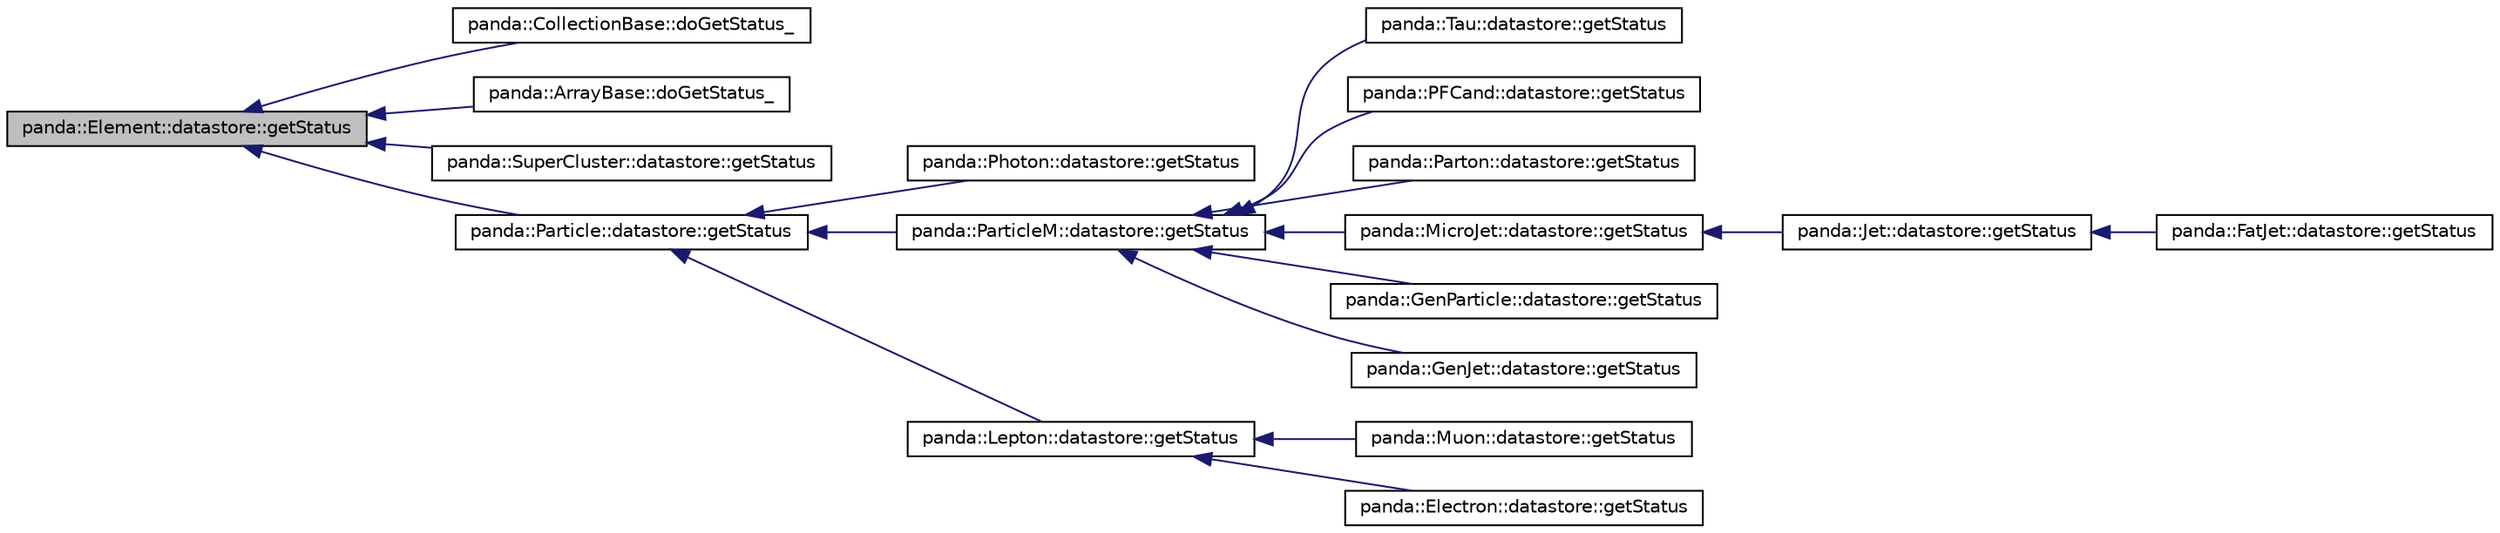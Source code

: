 digraph G
{
  edge [fontname="Helvetica",fontsize="10",labelfontname="Helvetica",labelfontsize="10"];
  node [fontname="Helvetica",fontsize="10",shape=record];
  rankdir=LR;
  Node1 [label="panda::Element::datastore::getStatus",height=0.2,width=0.4,color="black", fillcolor="grey75", style="filled" fontcolor="black"];
  Node1 -> Node2 [dir=back,color="midnightblue",fontsize="10",style="solid"];
  Node2 [label="panda::CollectionBase::doGetStatus_",height=0.2,width=0.4,color="black", fillcolor="white", style="filled",URL="$classpanda_1_1CollectionBase.html#a885ed7e0cd0d0f37f913db20597fcd3c"];
  Node1 -> Node3 [dir=back,color="midnightblue",fontsize="10",style="solid"];
  Node3 [label="panda::ArrayBase::doGetStatus_",height=0.2,width=0.4,color="black", fillcolor="white", style="filled",URL="$classpanda_1_1ArrayBase.html#a945c9cf4d4a979891c11cdfca5e7241f"];
  Node1 -> Node4 [dir=back,color="midnightblue",fontsize="10",style="solid"];
  Node4 [label="panda::SuperCluster::datastore::getStatus",height=0.2,width=0.4,color="black", fillcolor="white", style="filled",URL="$structpanda_1_1SuperCluster_1_1datastore.html#a24fa9e942bf46eb8d8a6b9499a8ef231"];
  Node1 -> Node5 [dir=back,color="midnightblue",fontsize="10",style="solid"];
  Node5 [label="panda::Particle::datastore::getStatus",height=0.2,width=0.4,color="black", fillcolor="white", style="filled",URL="$structpanda_1_1Particle_1_1datastore.html#a09e5a80068f06d0d2118c2596258b8e3"];
  Node5 -> Node6 [dir=back,color="midnightblue",fontsize="10",style="solid"];
  Node6 [label="panda::Photon::datastore::getStatus",height=0.2,width=0.4,color="black", fillcolor="white", style="filled",URL="$structpanda_1_1Photon_1_1datastore.html#a3a0f1b3be1d8cfa4bb5d6a5a6a48997d"];
  Node5 -> Node7 [dir=back,color="midnightblue",fontsize="10",style="solid"];
  Node7 [label="panda::ParticleM::datastore::getStatus",height=0.2,width=0.4,color="black", fillcolor="white", style="filled",URL="$structpanda_1_1ParticleM_1_1datastore.html#a4069b8cdca5715ed6faf0a7907ea8386"];
  Node7 -> Node8 [dir=back,color="midnightblue",fontsize="10",style="solid"];
  Node8 [label="panda::Tau::datastore::getStatus",height=0.2,width=0.4,color="black", fillcolor="white", style="filled",URL="$structpanda_1_1Tau_1_1datastore.html#af6634c2974f07bafef20c5a49dfd4050"];
  Node7 -> Node9 [dir=back,color="midnightblue",fontsize="10",style="solid"];
  Node9 [label="panda::PFCand::datastore::getStatus",height=0.2,width=0.4,color="black", fillcolor="white", style="filled",URL="$structpanda_1_1PFCand_1_1datastore.html#a117b3a740a7d57118a35816456118685"];
  Node7 -> Node10 [dir=back,color="midnightblue",fontsize="10",style="solid"];
  Node10 [label="panda::Parton::datastore::getStatus",height=0.2,width=0.4,color="black", fillcolor="white", style="filled",URL="$structpanda_1_1Parton_1_1datastore.html#af82916b07ec783b268c2491cd5b374be"];
  Node7 -> Node11 [dir=back,color="midnightblue",fontsize="10",style="solid"];
  Node11 [label="panda::MicroJet::datastore::getStatus",height=0.2,width=0.4,color="black", fillcolor="white", style="filled",URL="$structpanda_1_1MicroJet_1_1datastore.html#ae893cdc52ad9ae8ffc8a8cea1cac1377"];
  Node11 -> Node12 [dir=back,color="midnightblue",fontsize="10",style="solid"];
  Node12 [label="panda::Jet::datastore::getStatus",height=0.2,width=0.4,color="black", fillcolor="white", style="filled",URL="$structpanda_1_1Jet_1_1datastore.html#ac3a9ecd013ec5d5bf94f71ff013e5491"];
  Node12 -> Node13 [dir=back,color="midnightblue",fontsize="10",style="solid"];
  Node13 [label="panda::FatJet::datastore::getStatus",height=0.2,width=0.4,color="black", fillcolor="white", style="filled",URL="$structpanda_1_1FatJet_1_1datastore.html#a83669574414333b1656878e0ec09c345"];
  Node7 -> Node14 [dir=back,color="midnightblue",fontsize="10",style="solid"];
  Node14 [label="panda::GenParticle::datastore::getStatus",height=0.2,width=0.4,color="black", fillcolor="white", style="filled",URL="$structpanda_1_1GenParticle_1_1datastore.html#af83451f0c94efe8daeb7769571e81aef"];
  Node7 -> Node15 [dir=back,color="midnightblue",fontsize="10",style="solid"];
  Node15 [label="panda::GenJet::datastore::getStatus",height=0.2,width=0.4,color="black", fillcolor="white", style="filled",URL="$structpanda_1_1GenJet_1_1datastore.html#a38a95477762b562ae4a6f2487e2c26ff"];
  Node5 -> Node16 [dir=back,color="midnightblue",fontsize="10",style="solid"];
  Node16 [label="panda::Lepton::datastore::getStatus",height=0.2,width=0.4,color="black", fillcolor="white", style="filled",URL="$structpanda_1_1Lepton_1_1datastore.html#a44602d14a45e9a23ffdb02f9dfa7e018"];
  Node16 -> Node17 [dir=back,color="midnightblue",fontsize="10",style="solid"];
  Node17 [label="panda::Muon::datastore::getStatus",height=0.2,width=0.4,color="black", fillcolor="white", style="filled",URL="$structpanda_1_1Muon_1_1datastore.html#aa1c3edc46b6ca55e9b77634cdd0e6684"];
  Node16 -> Node18 [dir=back,color="midnightblue",fontsize="10",style="solid"];
  Node18 [label="panda::Electron::datastore::getStatus",height=0.2,width=0.4,color="black", fillcolor="white", style="filled",URL="$structpanda_1_1Electron_1_1datastore.html#aca8cd939bbe2edf7b152348364b1ac4c"];
}
